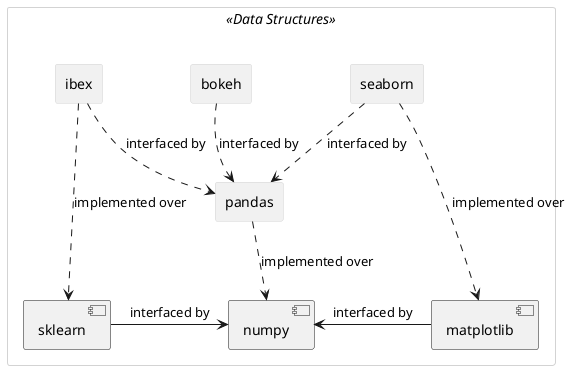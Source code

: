 @startuml

skinparam monochrome true
skinparam shadowing false

skinparam rectangle {
	borderColor lightGrey
}

rectangle " " <<Plotting>> {
    rectangle seaborn
    rectangle bokeh
    component matplotlib
}

rectangle " " <<Machine Learning>> {
    rectangle ibex
    component sklearn
}

rectangle " " <<Data Structures>> {
    rectangle pandas
    component numpy
}

[sklearn] -> [numpy] : interfaced by
[matplotlib] -> [numpy] : interfaced by
[pandas] ..> [numpy] : implemented over
[seaborn] ..> [pandas] : interfaced by
[bokeh] ..> [pandas] : interfaced by
[seaborn] ..-> [matplotlib] : implemented over
ibex ..> [pandas] : interfaced by
ibex ..-> [sklearn] : implemented over

@enduml
